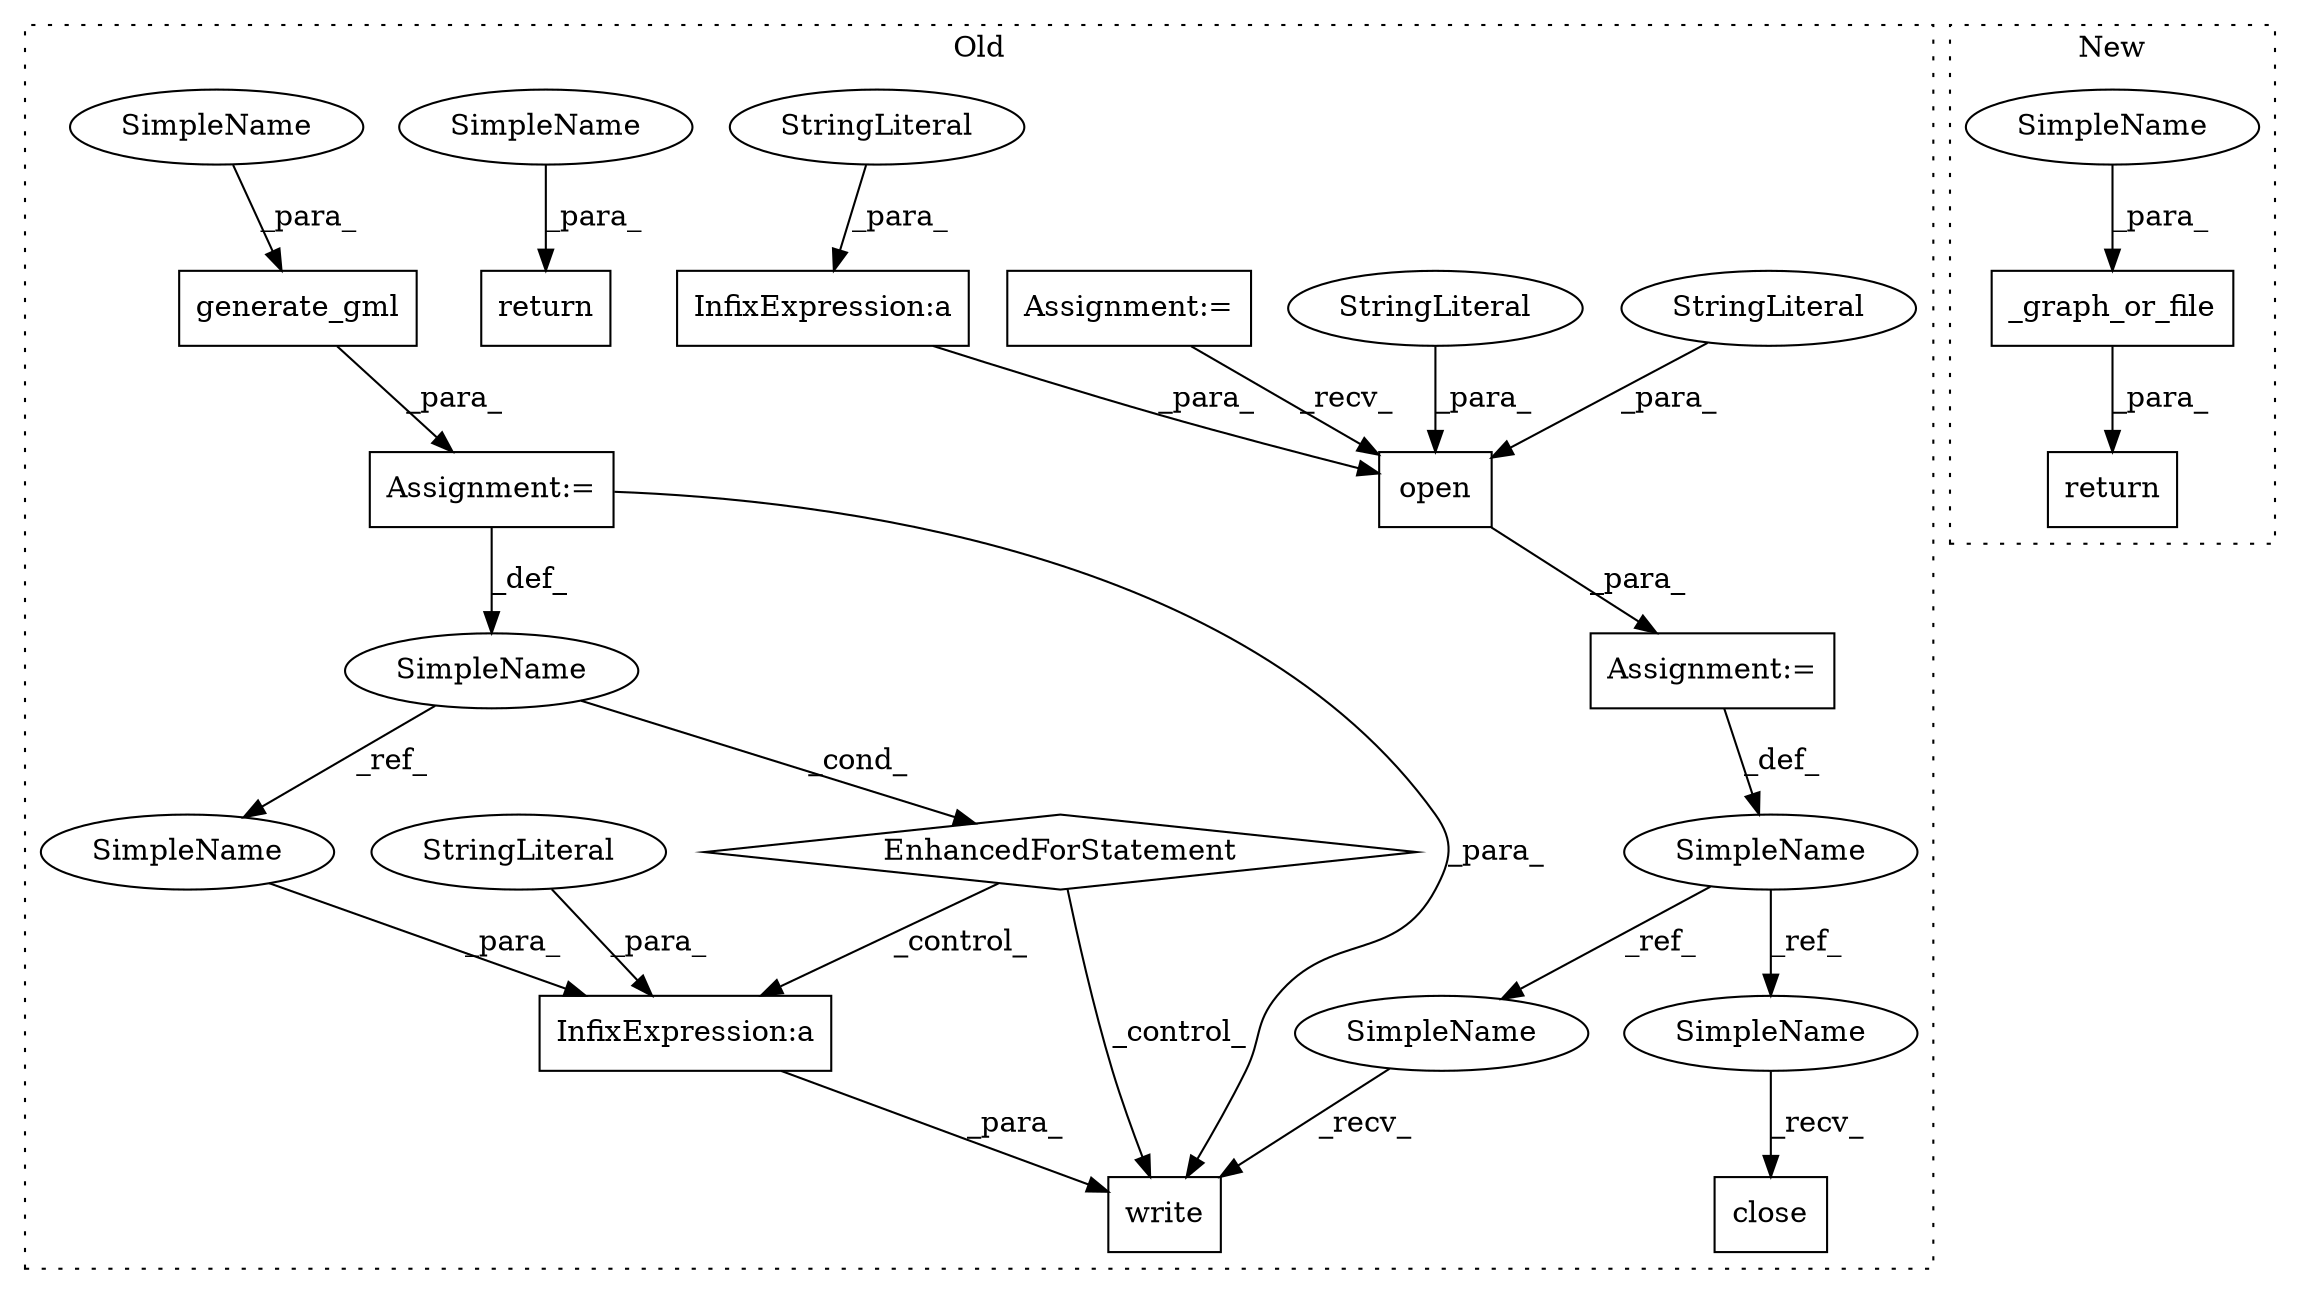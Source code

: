 digraph G {
subgraph cluster0 {
1 [label="return" a="41" s="3191" l="7" shape="box"];
3 [label="generate_gml" a="32" s="2997,3011" l="13,1" shape="box"];
4 [label="EnhancedForStatement" a="70" s="2926,3012" l="57,2" shape="diamond"];
5 [label="InfixExpression:a" a="27" s="3036" l="3" shape="box"];
6 [label="SimpleName" a="42" s="2987" l="4" shape="ellipse"];
7 [label="StringLiteral" a="45" s="3039" l="4" shape="ellipse"];
8 [label="write" a="32" s="3026,3043" l="6,1" shape="box"];
9 [label="SimpleName" a="42" s="2874" l="1" shape="ellipse"];
10 [label="close" a="32" s="3062" l="7" shape="box"];
11 [label="InfixExpression:a" a="27" s="2896" l="3" shape="box"];
12 [label="Assignment:=" a="7" s="2926,3012" l="57,2" shape="box"];
13 [label="Assignment:=" a="7" s="535" l="6" shape="box"];
14 [label="Assignment:=" a="7" s="2875" l="1" shape="box"];
15 [label="StringLiteral" a="45" s="2899" l="6" shape="ellipse"];
17 [label="open" a="32" s="2883,2917" l="5,1" shape="box"];
18 [label="StringLiteral" a="45" s="2910" l="7" shape="ellipse"];
19 [label="StringLiteral" a="45" s="2906" l="3" shape="ellipse"];
20 [label="SimpleName" a="42" s="3032" l="4" shape="ellipse"];
21 [label="SimpleName" a="42" s="3198" l="1" shape="ellipse"];
22 [label="SimpleName" a="42" s="3010" l="1" shape="ellipse"];
24 [label="SimpleName" a="42" s="3060" l="1" shape="ellipse"];
25 [label="SimpleName" a="42" s="3024" l="1" shape="ellipse"];
label = "Old";
style="dotted";
}
subgraph cluster1 {
2 [label="_graph_or_file" a="32" s="3138,3163" l="15,1" shape="box"];
16 [label="return" a="41" s="3131" l="7" shape="box"];
23 [label="SimpleName" a="42" s="3153" l="1" shape="ellipse"];
label = "New";
style="dotted";
}
2 -> 16 [label="_para_"];
3 -> 12 [label="_para_"];
4 -> 8 [label="_control_"];
4 -> 5 [label="_control_"];
5 -> 8 [label="_para_"];
6 -> 4 [label="_cond_"];
6 -> 20 [label="_ref_"];
7 -> 5 [label="_para_"];
9 -> 25 [label="_ref_"];
9 -> 24 [label="_ref_"];
11 -> 17 [label="_para_"];
12 -> 6 [label="_def_"];
12 -> 8 [label="_para_"];
13 -> 17 [label="_recv_"];
14 -> 9 [label="_def_"];
15 -> 11 [label="_para_"];
17 -> 14 [label="_para_"];
18 -> 17 [label="_para_"];
19 -> 17 [label="_para_"];
20 -> 5 [label="_para_"];
21 -> 1 [label="_para_"];
22 -> 3 [label="_para_"];
23 -> 2 [label="_para_"];
24 -> 10 [label="_recv_"];
25 -> 8 [label="_recv_"];
}